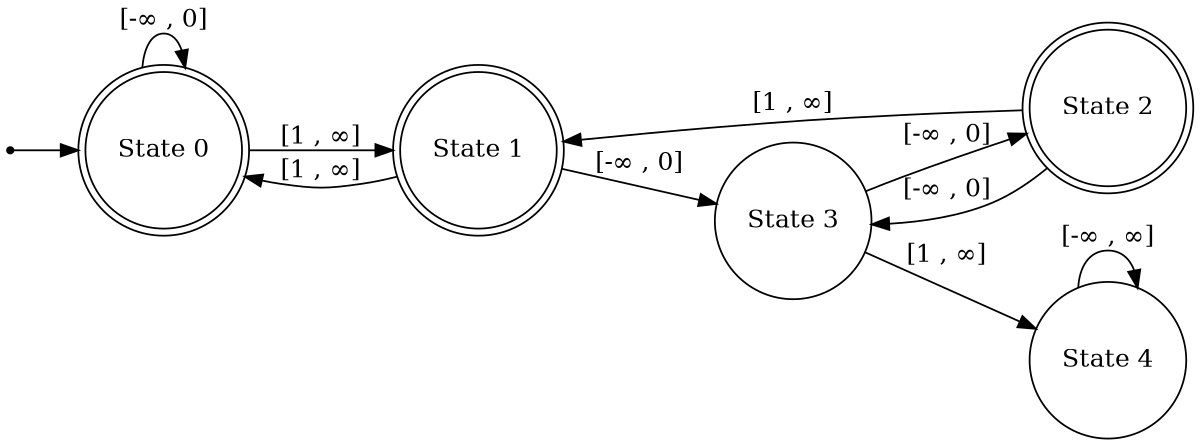 digraph finite_state_machine {
	rankdir=LR size="8,5"
	node [shape=doublecircle]
	"State 0"
	"State 2"
	"State 1"
	node [shape=circle]
	"State 0" -> "State 1" [label="[1 , ∞]"]
	"State 0" -> "State 0" [label="[-∞ , 0]"]
	"State 2" -> "State 1" [label="[1 , ∞]"]
	"State 2" -> "State 3" [label="[-∞ , 0]"]
	"State 4" -> "State 4" [label="[-∞ , ∞]"]
	"State 3" -> "State 4" [label="[1 , ∞]"]
	"State 3" -> "State 2" [label="[-∞ , 0]"]
	"State 1" -> "State 0" [label="[1 , ∞]"]
	"State 1" -> "State 3" [label="[-∞ , 0]"]
	node [shape=point]
	start
	start -> "State 0"
}